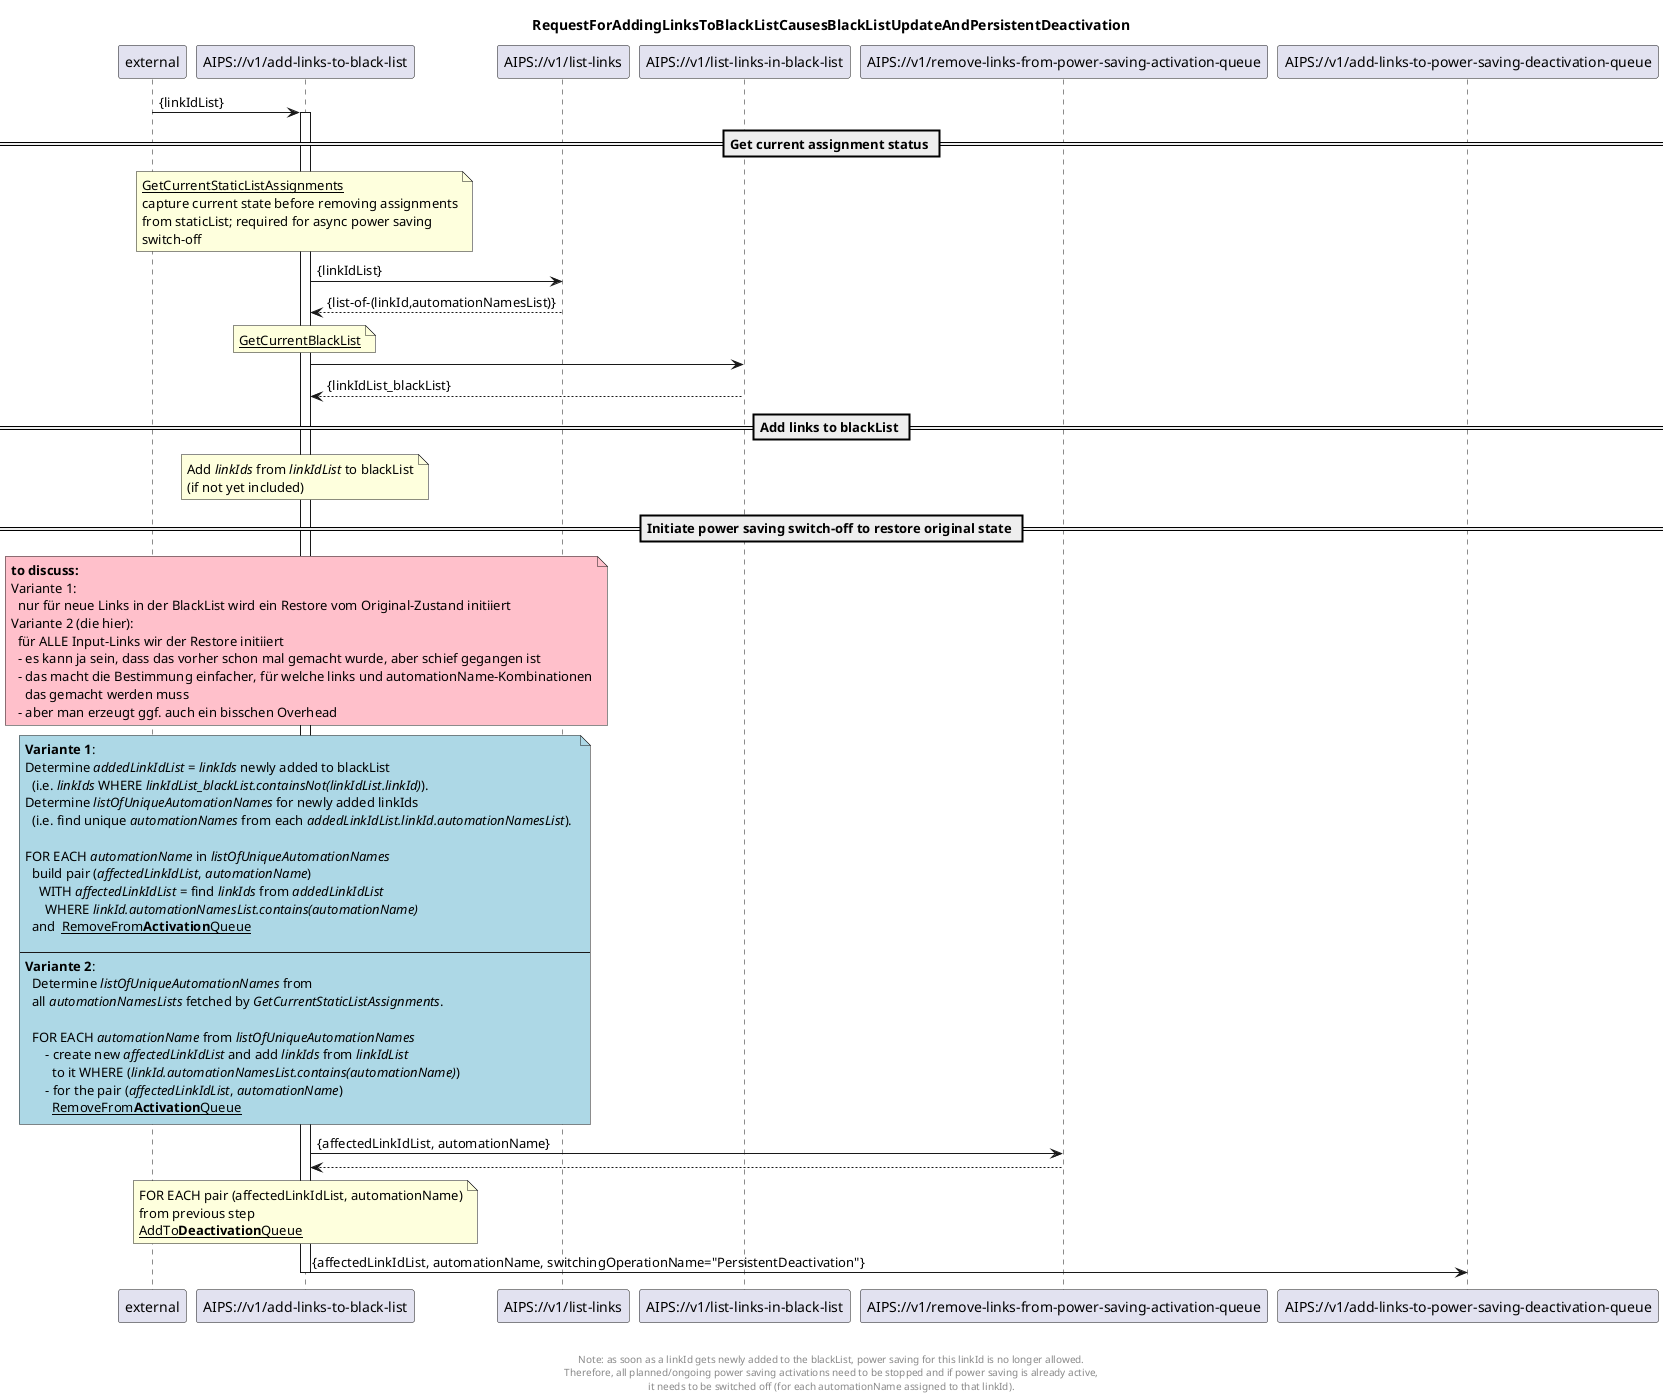 @startuml 120_addLinksToBlackList
skinparam responseMessageBelowArrow true

title
RequestForAddingLinksToBlackListCausesBlackListUpdateAndPersistentDeactivation
end title

participant "external" as requestor
participant "AIPS://v1/add-links-to-black-list" as addLinks
participant "AIPS://v1/list-links" as listLinks
participant "AIPS://v1/list-links-in-black-list" as listBlackList
participant "AIPS://v1/remove-links-from-power-saving-activation-queue" as stopSimpleActivation
participant "AIPS://v1/add-links-to-power-saving-deactivation-queue" as startPersistentDeactivation

requestor -> addLinks: {linkIdList}
activate addLinks

== Get current assignment status ==

'get current assignments from staticList
note over addLinks
  <u>GetCurrentStaticListAssignments</u>
  capture current state before removing assignments
  from staticList; required for async power saving
  switch-off
end note
addLinks -> listLinks: {linkIdList}
listLinks --> addLinks: {list-of-(linkId,automationNamesList)}

'get current blackList
note over addLinks
  <u>GetCurrentBlackList</u>
end note
addLinks -> listBlackList
listBlackList --> addLinks: {linkIdList_blackList}

== Add links to blackList ==

'add links to blackList file
note over addLinks
  Add <i>linkIds</i> from <i>linkIdList</i> to blackList
  (if not yet included)
end note

== Initiate power saving switch-off to restore original state ==

note over addLinks #Pink
  <b>to discuss:</b>
  Variante 1:
    nur für neue Links in der BlackList wird ein Restore vom Original-Zustand initiiert
  Variante 2 (die hier):
    für ALLE Input-Links wir der Restore initiiert
    - es kann ja sein, dass das vorher schon mal gemacht wurde, aber schief gegangen ist
    - das macht die Bestimmung einfacher, für welche links und automationName-Kombinationen
      das gemacht werden muss
    - aber man erzeugt ggf. auch ein bisschen Overhead
end note

'stop ongoing/planned power saving
note over addLinks #lightblue
  <b>Variante 1</b>:
  Determine <i>addedLinkIdList</i> = <i>linkIds</i> newly added to blackList
    (i.e. <i>linkIds</i> WHERE <i>linkIdList_blackList.containsNot(linkIdList.linkId)</i>).
  Determine <i>listOfUniqueAutomationNames</i> for newly added linkIds
    (i.e. find unique <i>automationNames</i> from each <i>addedLinkIdList.linkId.automationNamesList</i>). 

  FOR EACH <i>automationName</i> in <i>listOfUniqueAutomationNames</i>
    build pair (<i>affectedLinkIdList</i>, <i>automationName</i>)
      WITH <i>affectedLinkIdList</i> = find <i>linkIds</i> from <i>addedLinkIdList</i>
        WHERE <i>linkId.automationNamesList.contains(automationName)</i>    
    and  <u>RemoveFrom<b>Activation</b>Queue</u>

  ---
  <b>Variante 2</b>:
    Determine <i>listOfUniqueAutomationNames</i> from 
    all <i>automationNamesLists</i> fetched by <i>GetCurrentStaticListAssignments</i>.

    FOR EACH <i>automationName</i> from <i>listOfUniqueAutomationNames</i> 
        - create new <i>affectedLinkIdList</i> and add <i>linkIds</i> from <i>linkIdList</i>
          to it WHERE (<i>linkId.automationNamesList.contains(automationName)</i>)
        - for the pair (<i>affectedLinkIdList</i>, <i>automationName</i>)
          <u>RemoveFrom<b>Activation</b>Queue</u>
end note
addLinks -> stopSimpleActivation: {affectedLinkIdList, automationName}
stopSimpleActivation --> addLinks

'initiate persistentDeactivation to turn power saving off
note over addLinks
  FOR EACH pair (affectedLinkIdList, automationName)
  from previous step
  <u>AddTo<b>Deactivation</b>Queue</u>
end note
addLinks -> startPersistentDeactivation: {affectedLinkIdList, automationName, switchingOperationName="PersistentDeactivation"}

deactivate addLinks

footer


  Note: as soon as a linkId gets newly added to the blackList, power saving for this linkId is no longer allowed.
  Therefore, all planned/ongoing power saving activations need to be stopped and if power saving is already active, 
  it needs to be switched off (for each automationName assigned to that linkId).
end footer

@enduml
